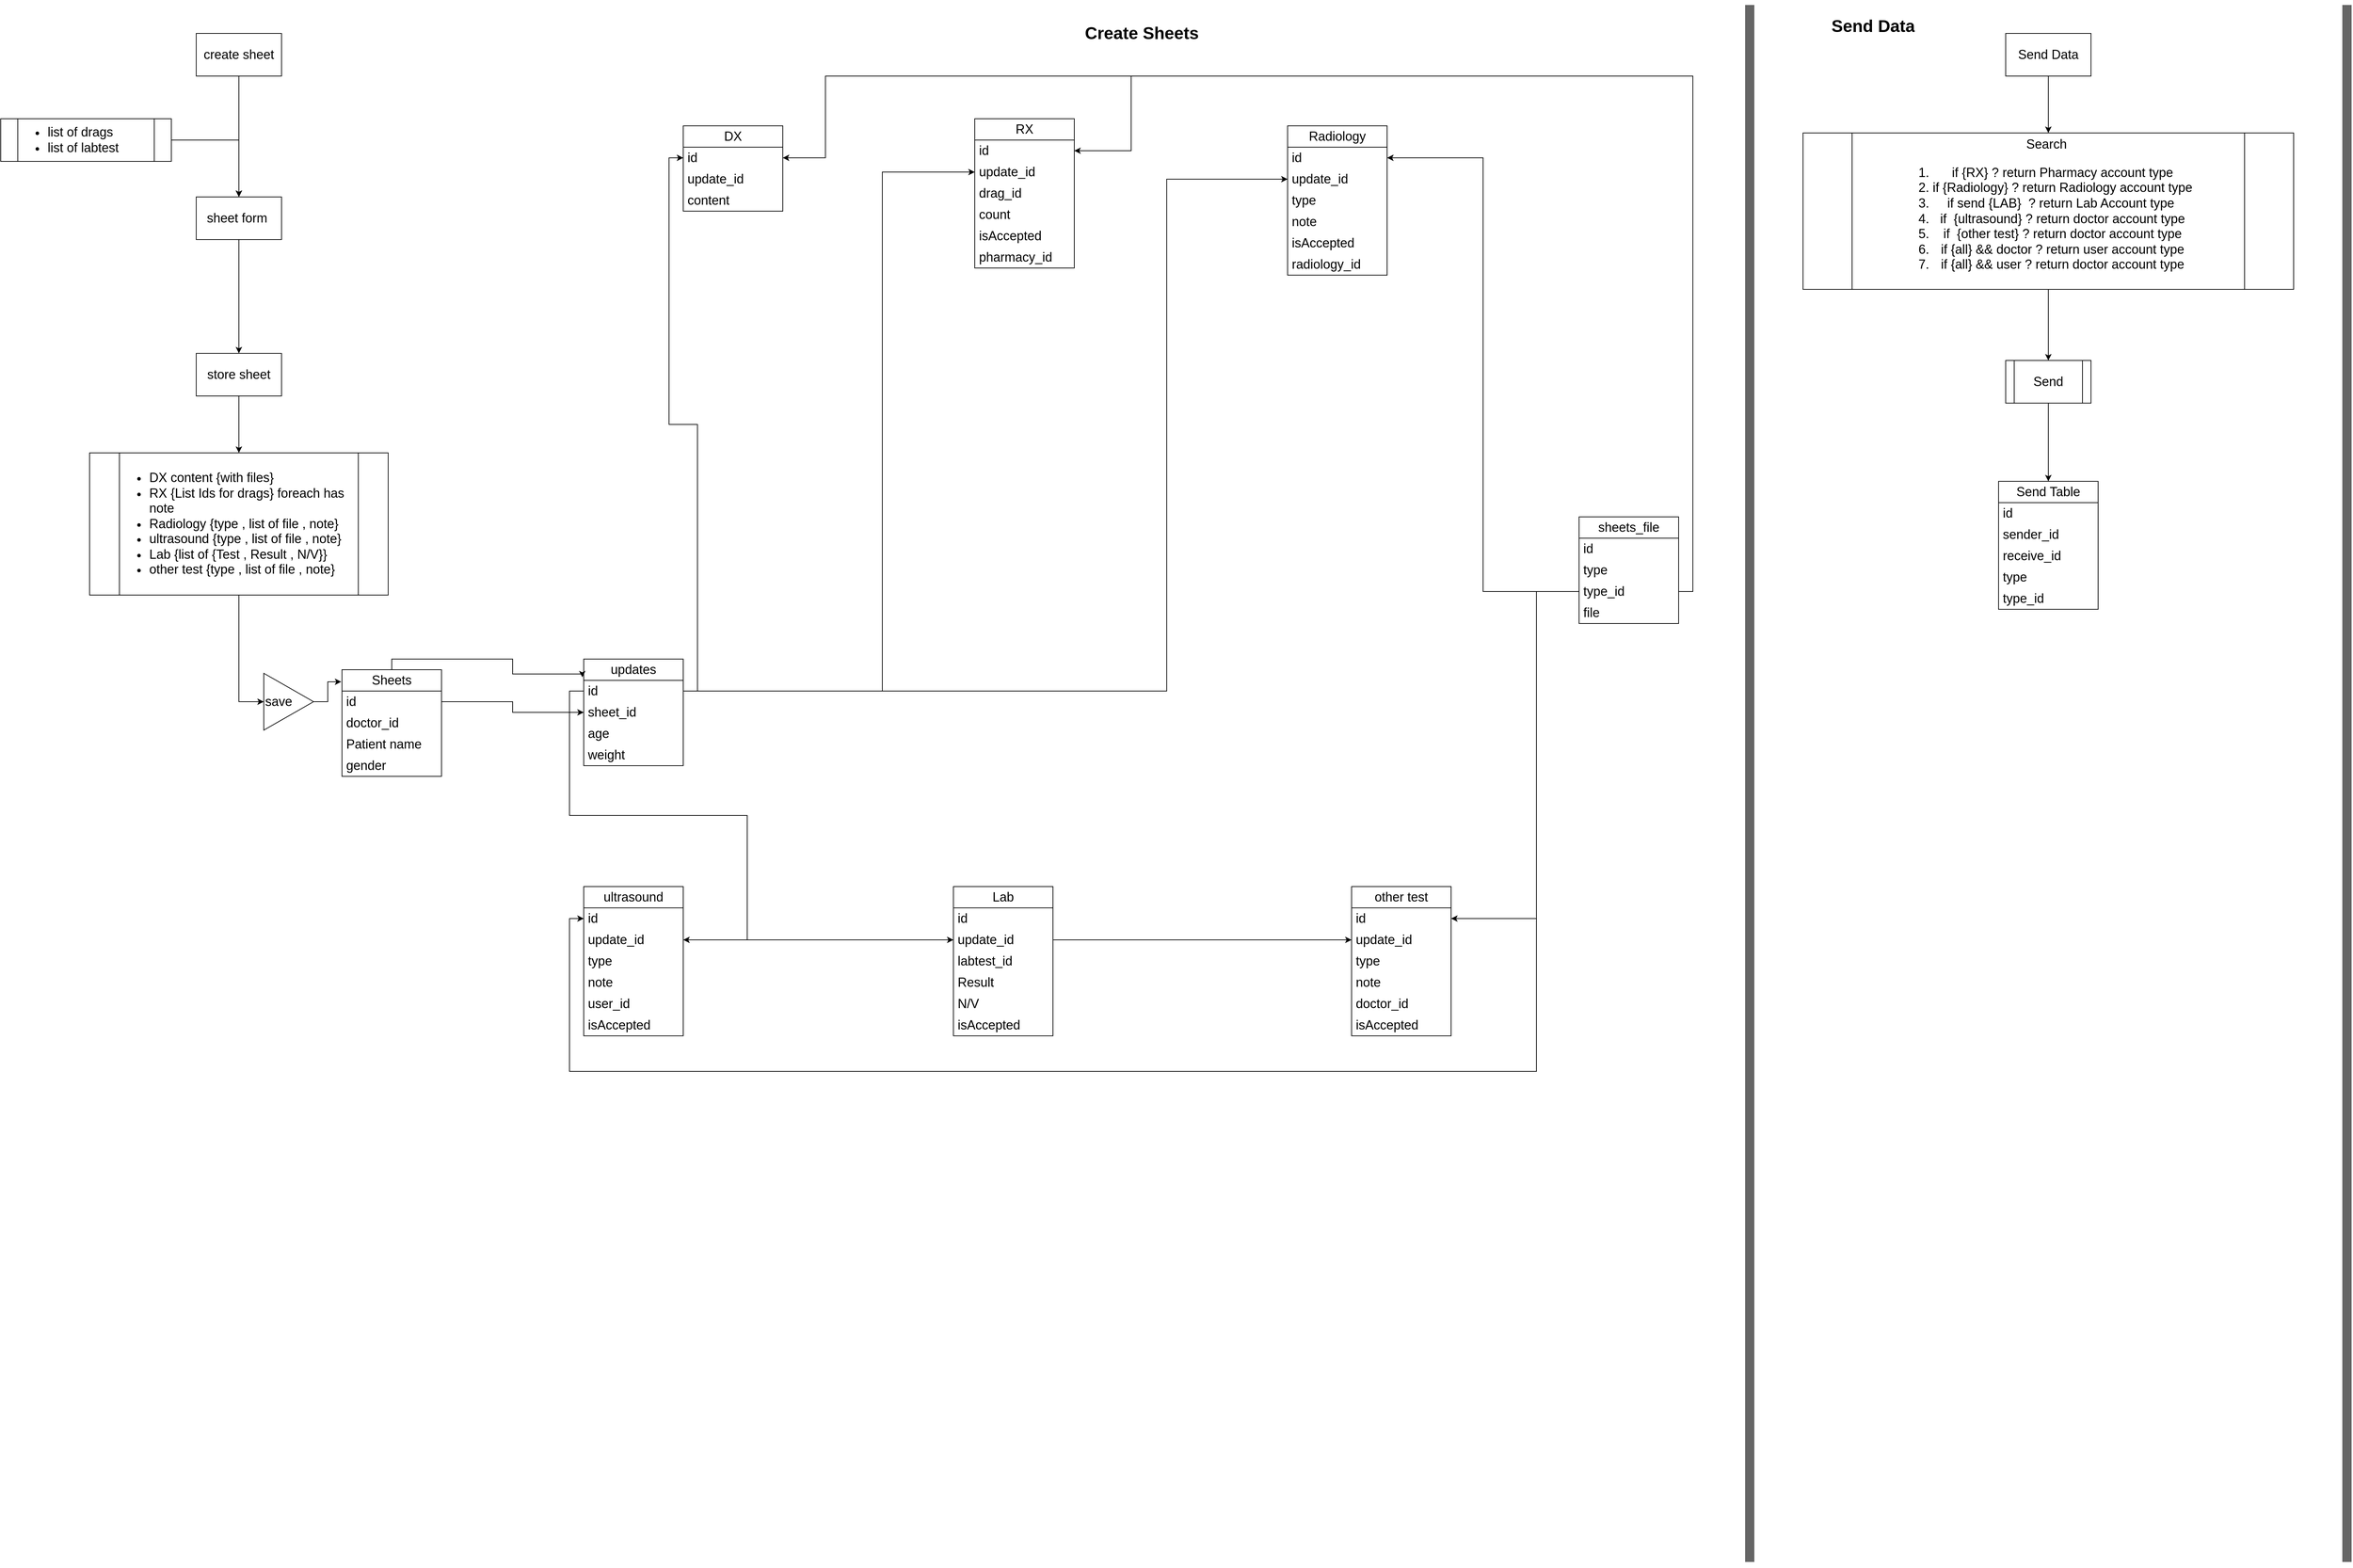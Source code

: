 <mxfile version="21.0.6" type="github">
  <diagram name="Page-1" id="vG4r1ZU1F1tFnuL-1ezL">
    <mxGraphModel dx="1754" dy="1991" grid="1" gridSize="10" guides="1" tooltips="1" connect="1" arrows="1" fold="1" page="1" pageScale="1" pageWidth="850" pageHeight="1100" math="0" shadow="0">
      <root>
        <mxCell id="0" />
        <mxCell id="1" parent="0" />
        <mxCell id="JHE3BNfb4ep6dm02MJn9-4" value="" style="edgeStyle=orthogonalEdgeStyle;rounded=0;orthogonalLoop=1;jettySize=auto;html=1;strokeWidth=1;fontSize=18;" edge="1" parent="1" source="JHE3BNfb4ep6dm02MJn9-1" target="JHE3BNfb4ep6dm02MJn9-3">
          <mxGeometry relative="1" as="geometry" />
        </mxCell>
        <mxCell id="JHE3BNfb4ep6dm02MJn9-1" value="create sheet" style="rounded=0;whiteSpace=wrap;html=1;strokeWidth=1;fontSize=18;" vertex="1" parent="1">
          <mxGeometry x="365" y="40" width="120" height="60" as="geometry" />
        </mxCell>
        <mxCell id="JHE3BNfb4ep6dm02MJn9-13" value="" style="edgeStyle=orthogonalEdgeStyle;rounded=0;orthogonalLoop=1;jettySize=auto;html=1;strokeWidth=1;fontSize=18;" edge="1" parent="1" source="JHE3BNfb4ep6dm02MJn9-3" target="JHE3BNfb4ep6dm02MJn9-12">
          <mxGeometry relative="1" as="geometry" />
        </mxCell>
        <mxCell id="JHE3BNfb4ep6dm02MJn9-3" value="sheet form&amp;nbsp;" style="whiteSpace=wrap;html=1;rounded=0;strokeWidth=1;fontSize=18;" vertex="1" parent="1">
          <mxGeometry x="365" y="270" width="120" height="60" as="geometry" />
        </mxCell>
        <mxCell id="JHE3BNfb4ep6dm02MJn9-18" value="" style="edgeStyle=orthogonalEdgeStyle;rounded=0;orthogonalLoop=1;jettySize=auto;html=1;fontSize=18;" edge="1" parent="1" source="JHE3BNfb4ep6dm02MJn9-12" target="JHE3BNfb4ep6dm02MJn9-17">
          <mxGeometry relative="1" as="geometry" />
        </mxCell>
        <mxCell id="JHE3BNfb4ep6dm02MJn9-12" value="store sheet" style="whiteSpace=wrap;html=1;rounded=0;strokeWidth=1;fontSize=18;" vertex="1" parent="1">
          <mxGeometry x="365" y="490" width="120" height="60" as="geometry" />
        </mxCell>
        <mxCell id="JHE3BNfb4ep6dm02MJn9-26" style="edgeStyle=orthogonalEdgeStyle;rounded=0;orthogonalLoop=1;jettySize=auto;html=1;entryX=0;entryY=0.5;entryDx=0;entryDy=0;fontSize=18;" edge="1" parent="1" source="JHE3BNfb4ep6dm02MJn9-17" target="JHE3BNfb4ep6dm02MJn9-24">
          <mxGeometry relative="1" as="geometry" />
        </mxCell>
        <mxCell id="JHE3BNfb4ep6dm02MJn9-17" value="&lt;ul style=&quot;font-size: 18px;&quot;&gt;&lt;li style=&quot;font-size: 18px;&quot;&gt;DX content {with files}&lt;/li&gt;&lt;li style=&quot;font-size: 18px;&quot;&gt;RX {List Ids for drags} foreach has note&lt;/li&gt;&lt;li style=&quot;font-size: 18px;&quot;&gt;Radiology {type , list of file , note}&lt;/li&gt;&lt;li style=&quot;font-size: 18px;&quot;&gt;ultrasound {type , list of file , note}&lt;/li&gt;&lt;li style=&quot;font-size: 18px;&quot;&gt;Lab {list of {Test , Result , N/V}}&lt;/li&gt;&lt;li style=&quot;border-color: var(--border-color); font-size: 18px;&quot;&gt;other test {type , list of file , note}&lt;/li&gt;&lt;/ul&gt;" style="shape=process;whiteSpace=wrap;html=1;backgroundOutline=1;rounded=0;align=left;fontSize=18;" vertex="1" parent="1">
          <mxGeometry x="215" y="630" width="420" height="200" as="geometry" />
        </mxCell>
        <mxCell id="JHE3BNfb4ep6dm02MJn9-92" style="edgeStyle=orthogonalEdgeStyle;rounded=0;orthogonalLoop=1;jettySize=auto;html=1;entryX=-0.007;entryY=0.113;entryDx=0;entryDy=0;entryPerimeter=0;fontSize=18;" edge="1" parent="1" source="JHE3BNfb4ep6dm02MJn9-24" target="JHE3BNfb4ep6dm02MJn9-88">
          <mxGeometry relative="1" as="geometry" />
        </mxCell>
        <mxCell id="JHE3BNfb4ep6dm02MJn9-24" value="&lt;font style=&quot;font-size: 18px;&quot;&gt;save&lt;/font&gt;" style="triangle;whiteSpace=wrap;html=1;align=left;rounded=0;fontSize=18;" vertex="1" parent="1">
          <mxGeometry x="460" y="940" width="70" height="80" as="geometry" />
        </mxCell>
        <mxCell id="JHE3BNfb4ep6dm02MJn9-37" value="DX" style="swimlane;fontStyle=0;childLayout=stackLayout;horizontal=1;startSize=30;horizontalStack=0;resizeParent=1;resizeParentMax=0;resizeLast=0;collapsible=1;marginBottom=0;whiteSpace=wrap;html=1;fontSize=18;" vertex="1" parent="1">
          <mxGeometry x="1050" y="170" width="140" height="120" as="geometry" />
        </mxCell>
        <mxCell id="JHE3BNfb4ep6dm02MJn9-109" value="id" style="text;strokeColor=none;fillColor=none;align=left;verticalAlign=middle;spacingLeft=4;spacingRight=4;overflow=hidden;points=[[0,0.5],[1,0.5]];portConstraint=eastwest;rotatable=0;whiteSpace=wrap;html=1;fontSize=18;" vertex="1" parent="JHE3BNfb4ep6dm02MJn9-37">
          <mxGeometry y="30" width="140" height="30" as="geometry" />
        </mxCell>
        <mxCell id="JHE3BNfb4ep6dm02MJn9-110" value="update_id" style="text;strokeColor=none;fillColor=none;align=left;verticalAlign=middle;spacingLeft=4;spacingRight=4;overflow=hidden;points=[[0,0.5],[1,0.5]];portConstraint=eastwest;rotatable=0;whiteSpace=wrap;html=1;fontSize=18;" vertex="1" parent="JHE3BNfb4ep6dm02MJn9-37">
          <mxGeometry y="60" width="140" height="30" as="geometry" />
        </mxCell>
        <mxCell id="JHE3BNfb4ep6dm02MJn9-38" value="content" style="text;strokeColor=none;fillColor=none;align=left;verticalAlign=middle;spacingLeft=4;spacingRight=4;overflow=hidden;points=[[0,0.5],[1,0.5]];portConstraint=eastwest;rotatable=0;whiteSpace=wrap;html=1;fontSize=18;" vertex="1" parent="JHE3BNfb4ep6dm02MJn9-37">
          <mxGeometry y="90" width="140" height="30" as="geometry" />
        </mxCell>
        <mxCell id="JHE3BNfb4ep6dm02MJn9-42" value="RX" style="swimlane;fontStyle=0;childLayout=stackLayout;horizontal=1;startSize=30;horizontalStack=0;resizeParent=1;resizeParentMax=0;resizeLast=0;collapsible=1;marginBottom=0;whiteSpace=wrap;html=1;fontSize=18;" vertex="1" parent="1">
          <mxGeometry x="1460" y="160" width="140" height="210" as="geometry" />
        </mxCell>
        <mxCell id="JHE3BNfb4ep6dm02MJn9-113" value="id" style="text;strokeColor=none;fillColor=none;align=left;verticalAlign=middle;spacingLeft=4;spacingRight=4;overflow=hidden;points=[[0,0.5],[1,0.5]];portConstraint=eastwest;rotatable=0;whiteSpace=wrap;html=1;fontSize=18;" vertex="1" parent="JHE3BNfb4ep6dm02MJn9-42">
          <mxGeometry y="30" width="140" height="30" as="geometry" />
        </mxCell>
        <mxCell id="JHE3BNfb4ep6dm02MJn9-112" value="update_id" style="text;strokeColor=none;fillColor=none;align=left;verticalAlign=middle;spacingLeft=4;spacingRight=4;overflow=hidden;points=[[0,0.5],[1,0.5]];portConstraint=eastwest;rotatable=0;whiteSpace=wrap;html=1;fontSize=18;" vertex="1" parent="JHE3BNfb4ep6dm02MJn9-42">
          <mxGeometry y="60" width="140" height="30" as="geometry" />
        </mxCell>
        <mxCell id="JHE3BNfb4ep6dm02MJn9-149" value="drag_id" style="text;strokeColor=none;fillColor=none;align=left;verticalAlign=middle;spacingLeft=4;spacingRight=4;overflow=hidden;points=[[0,0.5],[1,0.5]];portConstraint=eastwest;rotatable=0;whiteSpace=wrap;html=1;fontSize=18;" vertex="1" parent="JHE3BNfb4ep6dm02MJn9-42">
          <mxGeometry y="90" width="140" height="30" as="geometry" />
        </mxCell>
        <mxCell id="JHE3BNfb4ep6dm02MJn9-157" value="count" style="text;strokeColor=none;fillColor=none;align=left;verticalAlign=middle;spacingLeft=4;spacingRight=4;overflow=hidden;points=[[0,0.5],[1,0.5]];portConstraint=eastwest;rotatable=0;whiteSpace=wrap;html=1;fontSize=18;" vertex="1" parent="JHE3BNfb4ep6dm02MJn9-42">
          <mxGeometry y="120" width="140" height="30" as="geometry" />
        </mxCell>
        <mxCell id="JHE3BNfb4ep6dm02MJn9-213" value="isAccepted" style="text;strokeColor=none;fillColor=none;align=left;verticalAlign=middle;spacingLeft=4;spacingRight=4;overflow=hidden;points=[[0,0.5],[1,0.5]];portConstraint=eastwest;rotatable=0;whiteSpace=wrap;html=1;fontSize=18;" vertex="1" parent="JHE3BNfb4ep6dm02MJn9-42">
          <mxGeometry y="150" width="140" height="30" as="geometry" />
        </mxCell>
        <mxCell id="JHE3BNfb4ep6dm02MJn9-43" value="pharmacy_id" style="text;strokeColor=none;fillColor=none;align=left;verticalAlign=middle;spacingLeft=4;spacingRight=4;overflow=hidden;points=[[0,0.5],[1,0.5]];portConstraint=eastwest;rotatable=0;whiteSpace=wrap;html=1;fontSize=18;" vertex="1" parent="JHE3BNfb4ep6dm02MJn9-42">
          <mxGeometry y="180" width="140" height="30" as="geometry" />
        </mxCell>
        <mxCell id="JHE3BNfb4ep6dm02MJn9-48" value="Radiology" style="swimlane;fontStyle=0;childLayout=stackLayout;horizontal=1;startSize=30;horizontalStack=0;resizeParent=1;resizeParentMax=0;resizeLast=0;collapsible=1;marginBottom=0;whiteSpace=wrap;html=1;fontSize=18;" vertex="1" parent="1">
          <mxGeometry x="1900" y="170" width="140" height="210" as="geometry" />
        </mxCell>
        <mxCell id="JHE3BNfb4ep6dm02MJn9-117" value="id" style="text;strokeColor=none;fillColor=none;align=left;verticalAlign=middle;spacingLeft=4;spacingRight=4;overflow=hidden;points=[[0,0.5],[1,0.5]];portConstraint=eastwest;rotatable=0;whiteSpace=wrap;html=1;fontSize=18;" vertex="1" parent="JHE3BNfb4ep6dm02MJn9-48">
          <mxGeometry y="30" width="140" height="30" as="geometry" />
        </mxCell>
        <mxCell id="JHE3BNfb4ep6dm02MJn9-118" value="update_id" style="text;strokeColor=none;fillColor=none;align=left;verticalAlign=middle;spacingLeft=4;spacingRight=4;overflow=hidden;points=[[0,0.5],[1,0.5]];portConstraint=eastwest;rotatable=0;whiteSpace=wrap;html=1;fontSize=18;" vertex="1" parent="JHE3BNfb4ep6dm02MJn9-48">
          <mxGeometry y="60" width="140" height="30" as="geometry" />
        </mxCell>
        <mxCell id="JHE3BNfb4ep6dm02MJn9-49" value="type" style="text;strokeColor=none;fillColor=none;align=left;verticalAlign=middle;spacingLeft=4;spacingRight=4;overflow=hidden;points=[[0,0.5],[1,0.5]];portConstraint=eastwest;rotatable=0;whiteSpace=wrap;html=1;fontSize=18;" vertex="1" parent="JHE3BNfb4ep6dm02MJn9-48">
          <mxGeometry y="90" width="140" height="30" as="geometry" />
        </mxCell>
        <mxCell id="JHE3BNfb4ep6dm02MJn9-51" value="note" style="text;strokeColor=none;fillColor=none;align=left;verticalAlign=middle;spacingLeft=4;spacingRight=4;overflow=hidden;points=[[0,0.5],[1,0.5]];portConstraint=eastwest;rotatable=0;whiteSpace=wrap;html=1;fontSize=18;" vertex="1" parent="JHE3BNfb4ep6dm02MJn9-48">
          <mxGeometry y="120" width="140" height="30" as="geometry" />
        </mxCell>
        <mxCell id="JHE3BNfb4ep6dm02MJn9-214" value="isAccepted" style="text;strokeColor=none;fillColor=none;align=left;verticalAlign=middle;spacingLeft=4;spacingRight=4;overflow=hidden;points=[[0,0.5],[1,0.5]];portConstraint=eastwest;rotatable=0;whiteSpace=wrap;html=1;fontSize=18;" vertex="1" parent="JHE3BNfb4ep6dm02MJn9-48">
          <mxGeometry y="150" width="140" height="30" as="geometry" />
        </mxCell>
        <mxCell id="JHE3BNfb4ep6dm02MJn9-150" value="radiology_id" style="text;strokeColor=none;fillColor=none;align=left;verticalAlign=middle;spacingLeft=4;spacingRight=4;overflow=hidden;points=[[0,0.5],[1,0.5]];portConstraint=eastwest;rotatable=0;whiteSpace=wrap;html=1;fontSize=18;" vertex="1" parent="JHE3BNfb4ep6dm02MJn9-48">
          <mxGeometry y="180" width="140" height="30" as="geometry" />
        </mxCell>
        <mxCell id="JHE3BNfb4ep6dm02MJn9-52" value="ultrasound" style="swimlane;fontStyle=0;childLayout=stackLayout;horizontal=1;startSize=30;horizontalStack=0;resizeParent=1;resizeParentMax=0;resizeLast=0;collapsible=1;marginBottom=0;whiteSpace=wrap;html=1;fontSize=18;" vertex="1" parent="1">
          <mxGeometry x="910" y="1240" width="140" height="210" as="geometry" />
        </mxCell>
        <mxCell id="JHE3BNfb4ep6dm02MJn9-121" value="id" style="text;strokeColor=none;fillColor=none;align=left;verticalAlign=middle;spacingLeft=4;spacingRight=4;overflow=hidden;points=[[0,0.5],[1,0.5]];portConstraint=eastwest;rotatable=0;whiteSpace=wrap;html=1;fontSize=18;" vertex="1" parent="JHE3BNfb4ep6dm02MJn9-52">
          <mxGeometry y="30" width="140" height="30" as="geometry" />
        </mxCell>
        <mxCell id="JHE3BNfb4ep6dm02MJn9-122" value="update_id" style="text;strokeColor=none;fillColor=none;align=left;verticalAlign=middle;spacingLeft=4;spacingRight=4;overflow=hidden;points=[[0,0.5],[1,0.5]];portConstraint=eastwest;rotatable=0;whiteSpace=wrap;html=1;fontSize=18;" vertex="1" parent="JHE3BNfb4ep6dm02MJn9-52">
          <mxGeometry y="60" width="140" height="30" as="geometry" />
        </mxCell>
        <mxCell id="JHE3BNfb4ep6dm02MJn9-53" value="type" style="text;strokeColor=none;fillColor=none;align=left;verticalAlign=middle;spacingLeft=4;spacingRight=4;overflow=hidden;points=[[0,0.5],[1,0.5]];portConstraint=eastwest;rotatable=0;whiteSpace=wrap;html=1;fontSize=18;" vertex="1" parent="JHE3BNfb4ep6dm02MJn9-52">
          <mxGeometry y="90" width="140" height="30" as="geometry" />
        </mxCell>
        <mxCell id="JHE3BNfb4ep6dm02MJn9-54" value="note" style="text;strokeColor=none;fillColor=none;align=left;verticalAlign=middle;spacingLeft=4;spacingRight=4;overflow=hidden;points=[[0,0.5],[1,0.5]];portConstraint=eastwest;rotatable=0;whiteSpace=wrap;html=1;fontSize=18;" vertex="1" parent="JHE3BNfb4ep6dm02MJn9-52">
          <mxGeometry y="120" width="140" height="30" as="geometry" />
        </mxCell>
        <mxCell id="JHE3BNfb4ep6dm02MJn9-152" value="user_id" style="text;strokeColor=none;fillColor=none;align=left;verticalAlign=middle;spacingLeft=4;spacingRight=4;overflow=hidden;points=[[0,0.5],[1,0.5]];portConstraint=eastwest;rotatable=0;whiteSpace=wrap;html=1;fontSize=18;" vertex="1" parent="JHE3BNfb4ep6dm02MJn9-52">
          <mxGeometry y="150" width="140" height="30" as="geometry" />
        </mxCell>
        <mxCell id="JHE3BNfb4ep6dm02MJn9-215" value="isAccepted" style="text;strokeColor=none;fillColor=none;align=left;verticalAlign=middle;spacingLeft=4;spacingRight=4;overflow=hidden;points=[[0,0.5],[1,0.5]];portConstraint=eastwest;rotatable=0;whiteSpace=wrap;html=1;fontSize=18;" vertex="1" parent="JHE3BNfb4ep6dm02MJn9-52">
          <mxGeometry y="180" width="140" height="30" as="geometry" />
        </mxCell>
        <mxCell id="JHE3BNfb4ep6dm02MJn9-56" value="Lab" style="swimlane;fontStyle=0;childLayout=stackLayout;horizontal=1;startSize=30;horizontalStack=0;resizeParent=1;resizeParentMax=0;resizeLast=0;collapsible=1;marginBottom=0;whiteSpace=wrap;html=1;fontSize=18;" vertex="1" parent="1">
          <mxGeometry x="1430" y="1240" width="140" height="210" as="geometry" />
        </mxCell>
        <mxCell id="JHE3BNfb4ep6dm02MJn9-123" value="id" style="text;strokeColor=none;fillColor=none;align=left;verticalAlign=middle;spacingLeft=4;spacingRight=4;overflow=hidden;points=[[0,0.5],[1,0.5]];portConstraint=eastwest;rotatable=0;whiteSpace=wrap;html=1;fontSize=18;" vertex="1" parent="JHE3BNfb4ep6dm02MJn9-56">
          <mxGeometry y="30" width="140" height="30" as="geometry" />
        </mxCell>
        <mxCell id="JHE3BNfb4ep6dm02MJn9-124" value="update_id" style="text;strokeColor=none;fillColor=none;align=left;verticalAlign=middle;spacingLeft=4;spacingRight=4;overflow=hidden;points=[[0,0.5],[1,0.5]];portConstraint=eastwest;rotatable=0;whiteSpace=wrap;html=1;fontSize=18;" vertex="1" parent="JHE3BNfb4ep6dm02MJn9-56">
          <mxGeometry y="60" width="140" height="30" as="geometry" />
        </mxCell>
        <mxCell id="JHE3BNfb4ep6dm02MJn9-57" value="labtest_id" style="text;strokeColor=none;fillColor=none;align=left;verticalAlign=middle;spacingLeft=4;spacingRight=4;overflow=hidden;points=[[0,0.5],[1,0.5]];portConstraint=eastwest;rotatable=0;whiteSpace=wrap;html=1;fontSize=18;" vertex="1" parent="JHE3BNfb4ep6dm02MJn9-56">
          <mxGeometry y="90" width="140" height="30" as="geometry" />
        </mxCell>
        <mxCell id="JHE3BNfb4ep6dm02MJn9-58" value="Result" style="text;strokeColor=none;fillColor=none;align=left;verticalAlign=middle;spacingLeft=4;spacingRight=4;overflow=hidden;points=[[0,0.5],[1,0.5]];portConstraint=eastwest;rotatable=0;whiteSpace=wrap;html=1;fontSize=18;" vertex="1" parent="JHE3BNfb4ep6dm02MJn9-56">
          <mxGeometry y="120" width="140" height="30" as="geometry" />
        </mxCell>
        <mxCell id="JHE3BNfb4ep6dm02MJn9-59" value="N/V" style="text;strokeColor=none;fillColor=none;align=left;verticalAlign=middle;spacingLeft=4;spacingRight=4;overflow=hidden;points=[[0,0.5],[1,0.5]];portConstraint=eastwest;rotatable=0;whiteSpace=wrap;html=1;fontSize=18;" vertex="1" parent="JHE3BNfb4ep6dm02MJn9-56">
          <mxGeometry y="150" width="140" height="30" as="geometry" />
        </mxCell>
        <mxCell id="JHE3BNfb4ep6dm02MJn9-217" value="isAccepted" style="text;strokeColor=none;fillColor=none;align=left;verticalAlign=middle;spacingLeft=4;spacingRight=4;overflow=hidden;points=[[0,0.5],[1,0.5]];portConstraint=eastwest;rotatable=0;whiteSpace=wrap;html=1;fontSize=18;" vertex="1" parent="JHE3BNfb4ep6dm02MJn9-56">
          <mxGeometry y="180" width="140" height="30" as="geometry" />
        </mxCell>
        <mxCell id="JHE3BNfb4ep6dm02MJn9-60" value="other test" style="swimlane;fontStyle=0;childLayout=stackLayout;horizontal=1;startSize=30;horizontalStack=0;resizeParent=1;resizeParentMax=0;resizeLast=0;collapsible=1;marginBottom=0;whiteSpace=wrap;html=1;fontSize=18;" vertex="1" parent="1">
          <mxGeometry x="1990" y="1240" width="140" height="210" as="geometry" />
        </mxCell>
        <mxCell id="JHE3BNfb4ep6dm02MJn9-126" value="id" style="text;strokeColor=none;fillColor=none;align=left;verticalAlign=middle;spacingLeft=4;spacingRight=4;overflow=hidden;points=[[0,0.5],[1,0.5]];portConstraint=eastwest;rotatable=0;whiteSpace=wrap;html=1;fontSize=18;" vertex="1" parent="JHE3BNfb4ep6dm02MJn9-60">
          <mxGeometry y="30" width="140" height="30" as="geometry" />
        </mxCell>
        <mxCell id="JHE3BNfb4ep6dm02MJn9-125" value="update_id" style="text;strokeColor=none;fillColor=none;align=left;verticalAlign=middle;spacingLeft=4;spacingRight=4;overflow=hidden;points=[[0,0.5],[1,0.5]];portConstraint=eastwest;rotatable=0;whiteSpace=wrap;html=1;fontSize=18;" vertex="1" parent="JHE3BNfb4ep6dm02MJn9-60">
          <mxGeometry y="60" width="140" height="30" as="geometry" />
        </mxCell>
        <mxCell id="JHE3BNfb4ep6dm02MJn9-61" value="type" style="text;strokeColor=none;fillColor=none;align=left;verticalAlign=middle;spacingLeft=4;spacingRight=4;overflow=hidden;points=[[0,0.5],[1,0.5]];portConstraint=eastwest;rotatable=0;whiteSpace=wrap;html=1;fontSize=18;" vertex="1" parent="JHE3BNfb4ep6dm02MJn9-60">
          <mxGeometry y="90" width="140" height="30" as="geometry" />
        </mxCell>
        <mxCell id="JHE3BNfb4ep6dm02MJn9-63" value="note" style="text;strokeColor=none;fillColor=none;align=left;verticalAlign=middle;spacingLeft=4;spacingRight=4;overflow=hidden;points=[[0,0.5],[1,0.5]];portConstraint=eastwest;rotatable=0;whiteSpace=wrap;html=1;fontSize=18;" vertex="1" parent="JHE3BNfb4ep6dm02MJn9-60">
          <mxGeometry y="120" width="140" height="30" as="geometry" />
        </mxCell>
        <mxCell id="JHE3BNfb4ep6dm02MJn9-151" value="doctor_id" style="text;strokeColor=none;fillColor=none;align=left;verticalAlign=middle;spacingLeft=4;spacingRight=4;overflow=hidden;points=[[0,0.5],[1,0.5]];portConstraint=eastwest;rotatable=0;whiteSpace=wrap;html=1;fontSize=18;" vertex="1" parent="JHE3BNfb4ep6dm02MJn9-60">
          <mxGeometry y="150" width="140" height="30" as="geometry" />
        </mxCell>
        <mxCell id="JHE3BNfb4ep6dm02MJn9-216" value="isAccepted" style="text;strokeColor=none;fillColor=none;align=left;verticalAlign=middle;spacingLeft=4;spacingRight=4;overflow=hidden;points=[[0,0.5],[1,0.5]];portConstraint=eastwest;rotatable=0;whiteSpace=wrap;html=1;fontSize=18;" vertex="1" parent="JHE3BNfb4ep6dm02MJn9-60">
          <mxGeometry y="180" width="140" height="30" as="geometry" />
        </mxCell>
        <mxCell id="JHE3BNfb4ep6dm02MJn9-69" value="updates" style="swimlane;fontStyle=0;childLayout=stackLayout;horizontal=1;startSize=30;horizontalStack=0;resizeParent=1;resizeParentMax=0;resizeLast=0;collapsible=1;marginBottom=0;whiteSpace=wrap;html=1;fontSize=18;" vertex="1" parent="1">
          <mxGeometry x="910" y="920" width="140" height="150" as="geometry" />
        </mxCell>
        <mxCell id="JHE3BNfb4ep6dm02MJn9-108" value="id" style="text;strokeColor=none;fillColor=none;align=left;verticalAlign=middle;spacingLeft=4;spacingRight=4;overflow=hidden;points=[[0,0.5],[1,0.5]];portConstraint=eastwest;rotatable=0;whiteSpace=wrap;html=1;fontSize=18;" vertex="1" parent="JHE3BNfb4ep6dm02MJn9-69">
          <mxGeometry y="30" width="140" height="30" as="geometry" />
        </mxCell>
        <mxCell id="JHE3BNfb4ep6dm02MJn9-70" value="sheet_id" style="text;strokeColor=none;fillColor=none;align=left;verticalAlign=middle;spacingLeft=4;spacingRight=4;overflow=hidden;points=[[0,0.5],[1,0.5]];portConstraint=eastwest;rotatable=0;whiteSpace=wrap;html=1;fontSize=18;" vertex="1" parent="JHE3BNfb4ep6dm02MJn9-69">
          <mxGeometry y="60" width="140" height="30" as="geometry" />
        </mxCell>
        <mxCell id="JHE3BNfb4ep6dm02MJn9-71" value="age" style="text;strokeColor=none;fillColor=none;align=left;verticalAlign=middle;spacingLeft=4;spacingRight=4;overflow=hidden;points=[[0,0.5],[1,0.5]];portConstraint=eastwest;rotatable=0;whiteSpace=wrap;html=1;fontSize=18;" vertex="1" parent="JHE3BNfb4ep6dm02MJn9-69">
          <mxGeometry y="90" width="140" height="30" as="geometry" />
        </mxCell>
        <mxCell id="JHE3BNfb4ep6dm02MJn9-72" value="weight" style="text;strokeColor=none;fillColor=none;align=left;verticalAlign=middle;spacingLeft=4;spacingRight=4;overflow=hidden;points=[[0,0.5],[1,0.5]];portConstraint=eastwest;rotatable=0;whiteSpace=wrap;html=1;fontSize=18;" vertex="1" parent="JHE3BNfb4ep6dm02MJn9-69">
          <mxGeometry y="120" width="140" height="30" as="geometry" />
        </mxCell>
        <mxCell id="JHE3BNfb4ep6dm02MJn9-93" style="edgeStyle=orthogonalEdgeStyle;rounded=0;orthogonalLoop=1;jettySize=auto;html=1;entryX=-0.014;entryY=0.171;entryDx=0;entryDy=0;entryPerimeter=0;fontSize=18;" edge="1" parent="1" source="JHE3BNfb4ep6dm02MJn9-88" target="JHE3BNfb4ep6dm02MJn9-69">
          <mxGeometry relative="1" as="geometry">
            <Array as="points">
              <mxPoint x="640" y="920" />
              <mxPoint x="810" y="920" />
              <mxPoint x="810" y="941" />
            </Array>
          </mxGeometry>
        </mxCell>
        <mxCell id="JHE3BNfb4ep6dm02MJn9-88" value="Sheets" style="swimlane;fontStyle=0;childLayout=stackLayout;horizontal=1;startSize=30;horizontalStack=0;resizeParent=1;resizeParentMax=0;resizeLast=0;collapsible=1;marginBottom=0;whiteSpace=wrap;html=1;fontSize=18;" vertex="1" parent="1">
          <mxGeometry x="570" y="935" width="140" height="150" as="geometry" />
        </mxCell>
        <mxCell id="JHE3BNfb4ep6dm02MJn9-106" value="id" style="text;strokeColor=none;fillColor=none;align=left;verticalAlign=middle;spacingLeft=4;spacingRight=4;overflow=hidden;points=[[0,0.5],[1,0.5]];portConstraint=eastwest;rotatable=0;whiteSpace=wrap;html=1;fontSize=18;" vertex="1" parent="JHE3BNfb4ep6dm02MJn9-88">
          <mxGeometry y="30" width="140" height="30" as="geometry" />
        </mxCell>
        <mxCell id="JHE3BNfb4ep6dm02MJn9-89" value="doctor_id" style="text;strokeColor=none;fillColor=none;align=left;verticalAlign=middle;spacingLeft=4;spacingRight=4;overflow=hidden;points=[[0,0.5],[1,0.5]];portConstraint=eastwest;rotatable=0;whiteSpace=wrap;html=1;fontSize=18;" vertex="1" parent="JHE3BNfb4ep6dm02MJn9-88">
          <mxGeometry y="60" width="140" height="30" as="geometry" />
        </mxCell>
        <mxCell id="JHE3BNfb4ep6dm02MJn9-90" value="Patient name" style="text;strokeColor=none;fillColor=none;align=left;verticalAlign=middle;spacingLeft=4;spacingRight=4;overflow=hidden;points=[[0,0.5],[1,0.5]];portConstraint=eastwest;rotatable=0;whiteSpace=wrap;html=1;fontSize=18;" vertex="1" parent="JHE3BNfb4ep6dm02MJn9-88">
          <mxGeometry y="90" width="140" height="30" as="geometry" />
        </mxCell>
        <mxCell id="JHE3BNfb4ep6dm02MJn9-91" value="gender" style="text;strokeColor=none;fillColor=none;align=left;verticalAlign=middle;spacingLeft=4;spacingRight=4;overflow=hidden;points=[[0,0.5],[1,0.5]];portConstraint=eastwest;rotatable=0;whiteSpace=wrap;html=1;fontSize=18;" vertex="1" parent="JHE3BNfb4ep6dm02MJn9-88">
          <mxGeometry y="120" width="140" height="30" as="geometry" />
        </mxCell>
        <mxCell id="JHE3BNfb4ep6dm02MJn9-107" style="edgeStyle=orthogonalEdgeStyle;rounded=0;orthogonalLoop=1;jettySize=auto;html=1;entryX=0;entryY=0.5;entryDx=0;entryDy=0;fontSize=18;" edge="1" parent="1" source="JHE3BNfb4ep6dm02MJn9-106" target="JHE3BNfb4ep6dm02MJn9-70">
          <mxGeometry relative="1" as="geometry" />
        </mxCell>
        <mxCell id="JHE3BNfb4ep6dm02MJn9-111" style="edgeStyle=orthogonalEdgeStyle;rounded=0;orthogonalLoop=1;jettySize=auto;html=1;entryX=0;entryY=0.5;entryDx=0;entryDy=0;fontSize=18;" edge="1" parent="1" source="JHE3BNfb4ep6dm02MJn9-108" target="JHE3BNfb4ep6dm02MJn9-109">
          <mxGeometry relative="1" as="geometry">
            <Array as="points">
              <mxPoint x="1070" y="965" />
              <mxPoint x="1070" y="590" />
              <mxPoint x="1030" y="590" />
              <mxPoint x="1030" y="215" />
            </Array>
          </mxGeometry>
        </mxCell>
        <mxCell id="JHE3BNfb4ep6dm02MJn9-116" style="edgeStyle=orthogonalEdgeStyle;rounded=0;orthogonalLoop=1;jettySize=auto;html=1;fontSize=18;" edge="1" parent="1" source="JHE3BNfb4ep6dm02MJn9-108" target="JHE3BNfb4ep6dm02MJn9-112">
          <mxGeometry relative="1" as="geometry">
            <Array as="points">
              <mxPoint x="1330" y="965" />
              <mxPoint x="1330" y="235" />
            </Array>
          </mxGeometry>
        </mxCell>
        <mxCell id="JHE3BNfb4ep6dm02MJn9-119" style="edgeStyle=orthogonalEdgeStyle;rounded=0;orthogonalLoop=1;jettySize=auto;html=1;entryX=0;entryY=0.5;entryDx=0;entryDy=0;fontSize=18;" edge="1" parent="1" source="JHE3BNfb4ep6dm02MJn9-108" target="JHE3BNfb4ep6dm02MJn9-118">
          <mxGeometry relative="1" as="geometry">
            <mxPoint x="1640" y="350" as="targetPoint" />
            <Array as="points">
              <mxPoint x="1730" y="965" />
              <mxPoint x="1730" y="245" />
            </Array>
          </mxGeometry>
        </mxCell>
        <mxCell id="JHE3BNfb4ep6dm02MJn9-128" style="edgeStyle=orthogonalEdgeStyle;rounded=0;orthogonalLoop=1;jettySize=auto;html=1;entryX=1;entryY=0.5;entryDx=0;entryDy=0;fontSize=18;" edge="1" parent="1" source="JHE3BNfb4ep6dm02MJn9-108" target="JHE3BNfb4ep6dm02MJn9-122">
          <mxGeometry relative="1" as="geometry">
            <Array as="points">
              <mxPoint x="890" y="965" />
              <mxPoint x="890" y="1140" />
              <mxPoint x="1140" y="1140" />
              <mxPoint x="1140" y="1315" />
            </Array>
          </mxGeometry>
        </mxCell>
        <mxCell id="JHE3BNfb4ep6dm02MJn9-130" style="edgeStyle=orthogonalEdgeStyle;rounded=0;orthogonalLoop=1;jettySize=auto;html=1;fontSize=18;" edge="1" parent="1" source="JHE3BNfb4ep6dm02MJn9-122" target="JHE3BNfb4ep6dm02MJn9-124">
          <mxGeometry relative="1" as="geometry" />
        </mxCell>
        <mxCell id="JHE3BNfb4ep6dm02MJn9-131" style="edgeStyle=orthogonalEdgeStyle;rounded=0;orthogonalLoop=1;jettySize=auto;html=1;fontSize=18;" edge="1" parent="1" source="JHE3BNfb4ep6dm02MJn9-124" target="JHE3BNfb4ep6dm02MJn9-125">
          <mxGeometry relative="1" as="geometry" />
        </mxCell>
        <mxCell id="JHE3BNfb4ep6dm02MJn9-132" value="sheets_file" style="swimlane;fontStyle=0;childLayout=stackLayout;horizontal=1;startSize=30;horizontalStack=0;resizeParent=1;resizeParentMax=0;resizeLast=0;collapsible=1;marginBottom=0;whiteSpace=wrap;html=1;fontSize=18;" vertex="1" parent="1">
          <mxGeometry x="2310" y="720" width="140" height="150" as="geometry" />
        </mxCell>
        <mxCell id="JHE3BNfb4ep6dm02MJn9-133" value="id" style="text;strokeColor=none;fillColor=none;align=left;verticalAlign=middle;spacingLeft=4;spacingRight=4;overflow=hidden;points=[[0,0.5],[1,0.5]];portConstraint=eastwest;rotatable=0;whiteSpace=wrap;html=1;fontSize=18;" vertex="1" parent="JHE3BNfb4ep6dm02MJn9-132">
          <mxGeometry y="30" width="140" height="30" as="geometry" />
        </mxCell>
        <mxCell id="JHE3BNfb4ep6dm02MJn9-134" value="type" style="text;strokeColor=none;fillColor=none;align=left;verticalAlign=middle;spacingLeft=4;spacingRight=4;overflow=hidden;points=[[0,0.5],[1,0.5]];portConstraint=eastwest;rotatable=0;whiteSpace=wrap;html=1;fontSize=18;" vertex="1" parent="JHE3BNfb4ep6dm02MJn9-132">
          <mxGeometry y="60" width="140" height="30" as="geometry" />
        </mxCell>
        <mxCell id="JHE3BNfb4ep6dm02MJn9-136" value="type_id" style="text;strokeColor=none;fillColor=none;align=left;verticalAlign=middle;spacingLeft=4;spacingRight=4;overflow=hidden;points=[[0,0.5],[1,0.5]];portConstraint=eastwest;rotatable=0;whiteSpace=wrap;html=1;fontSize=18;" vertex="1" parent="JHE3BNfb4ep6dm02MJn9-132">
          <mxGeometry y="90" width="140" height="30" as="geometry" />
        </mxCell>
        <mxCell id="JHE3BNfb4ep6dm02MJn9-135" value="file" style="text;strokeColor=none;fillColor=none;align=left;verticalAlign=middle;spacingLeft=4;spacingRight=4;overflow=hidden;points=[[0,0.5],[1,0.5]];portConstraint=eastwest;rotatable=0;whiteSpace=wrap;html=1;fontSize=18;" vertex="1" parent="JHE3BNfb4ep6dm02MJn9-132">
          <mxGeometry y="120" width="140" height="30" as="geometry" />
        </mxCell>
        <mxCell id="JHE3BNfb4ep6dm02MJn9-138" style="edgeStyle=orthogonalEdgeStyle;rounded=0;orthogonalLoop=1;jettySize=auto;html=1;fontSize=18;" edge="1" parent="1" source="JHE3BNfb4ep6dm02MJn9-136" target="JHE3BNfb4ep6dm02MJn9-117">
          <mxGeometry relative="1" as="geometry" />
        </mxCell>
        <mxCell id="JHE3BNfb4ep6dm02MJn9-139" style="edgeStyle=orthogonalEdgeStyle;rounded=0;orthogonalLoop=1;jettySize=auto;html=1;entryX=1;entryY=0.5;entryDx=0;entryDy=0;fontSize=18;" edge="1" parent="1" source="JHE3BNfb4ep6dm02MJn9-136" target="JHE3BNfb4ep6dm02MJn9-113">
          <mxGeometry relative="1" as="geometry">
            <Array as="points">
              <mxPoint x="2470" y="825" />
              <mxPoint x="2470" y="100" />
              <mxPoint x="1680" y="100" />
              <mxPoint x="1680" y="205" />
            </Array>
          </mxGeometry>
        </mxCell>
        <mxCell id="JHE3BNfb4ep6dm02MJn9-140" style="edgeStyle=orthogonalEdgeStyle;rounded=0;orthogonalLoop=1;jettySize=auto;html=1;entryX=1;entryY=0.5;entryDx=0;entryDy=0;fontSize=18;" edge="1" parent="1" source="JHE3BNfb4ep6dm02MJn9-136" target="JHE3BNfb4ep6dm02MJn9-109">
          <mxGeometry relative="1" as="geometry">
            <Array as="points">
              <mxPoint x="2470" y="825" />
              <mxPoint x="2470" y="100" />
              <mxPoint x="1250" y="100" />
              <mxPoint x="1250" y="215" />
            </Array>
          </mxGeometry>
        </mxCell>
        <mxCell id="JHE3BNfb4ep6dm02MJn9-141" style="edgeStyle=orthogonalEdgeStyle;rounded=0;orthogonalLoop=1;jettySize=auto;html=1;fontSize=18;" edge="1" parent="1" source="JHE3BNfb4ep6dm02MJn9-136" target="JHE3BNfb4ep6dm02MJn9-121">
          <mxGeometry relative="1" as="geometry">
            <Array as="points">
              <mxPoint x="2250" y="825" />
              <mxPoint x="2250" y="1500" />
              <mxPoint x="890" y="1500" />
              <mxPoint x="890" y="1285" />
            </Array>
          </mxGeometry>
        </mxCell>
        <mxCell id="JHE3BNfb4ep6dm02MJn9-142" style="edgeStyle=orthogonalEdgeStyle;rounded=0;orthogonalLoop=1;jettySize=auto;html=1;entryX=1;entryY=0.5;entryDx=0;entryDy=0;fontSize=18;" edge="1" parent="1" source="JHE3BNfb4ep6dm02MJn9-136" target="JHE3BNfb4ep6dm02MJn9-126">
          <mxGeometry relative="1" as="geometry">
            <Array as="points">
              <mxPoint x="2250" y="825" />
              <mxPoint x="2250" y="1285" />
            </Array>
          </mxGeometry>
        </mxCell>
        <mxCell id="JHE3BNfb4ep6dm02MJn9-147" style="edgeStyle=orthogonalEdgeStyle;rounded=0;orthogonalLoop=1;jettySize=auto;html=1;entryX=0.5;entryY=0;entryDx=0;entryDy=0;fontSize=18;" edge="1" parent="1" source="JHE3BNfb4ep6dm02MJn9-146" target="JHE3BNfb4ep6dm02MJn9-3">
          <mxGeometry relative="1" as="geometry" />
        </mxCell>
        <mxCell id="JHE3BNfb4ep6dm02MJn9-146" value="&lt;ul style=&quot;font-size: 18px;&quot;&gt;&lt;li style=&quot;font-size: 18px;&quot;&gt;list of drags&lt;/li&gt;&lt;li style=&quot;font-size: 18px;&quot;&gt;list of labtest&lt;/li&gt;&lt;/ul&gt;" style="shape=process;whiteSpace=wrap;html=1;backgroundOutline=1;align=left;fontSize=18;" vertex="1" parent="1">
          <mxGeometry x="90" y="160" width="240" height="60" as="geometry" />
        </mxCell>
        <mxCell id="JHE3BNfb4ep6dm02MJn9-153" value="&lt;h1&gt;Create Sheets&lt;/h1&gt;" style="text;html=1;strokeColor=none;fillColor=none;spacing=5;spacingTop=-20;whiteSpace=wrap;overflow=hidden;rounded=0;" vertex="1" parent="1">
          <mxGeometry x="1610" y="20" width="190" height="60" as="geometry" />
        </mxCell>
        <mxCell id="JHE3BNfb4ep6dm02MJn9-155" value="&lt;h1&gt;Send Data&lt;/h1&gt;" style="text;html=1;strokeColor=none;fillColor=none;spacing=5;spacingTop=-20;whiteSpace=wrap;overflow=hidden;rounded=0;" vertex="1" parent="1">
          <mxGeometry x="2660" y="10" width="190" height="40" as="geometry" />
        </mxCell>
        <mxCell id="JHE3BNfb4ep6dm02MJn9-156" value="" style="endArrow=none;html=1;rounded=0;fontSize=20;strokeWidth=13;fillColor=#f5f5f5;strokeColor=#666666;" edge="1" parent="1">
          <mxGeometry width="50" height="50" relative="1" as="geometry">
            <mxPoint x="2550" y="2190" as="sourcePoint" />
            <mxPoint x="2550" as="targetPoint" />
          </mxGeometry>
        </mxCell>
        <mxCell id="JHE3BNfb4ep6dm02MJn9-194" style="edgeStyle=orthogonalEdgeStyle;rounded=0;orthogonalLoop=1;jettySize=auto;html=1;entryX=0.5;entryY=0;entryDx=0;entryDy=0;" edge="1" parent="1" source="JHE3BNfb4ep6dm02MJn9-158" target="JHE3BNfb4ep6dm02MJn9-171">
          <mxGeometry relative="1" as="geometry" />
        </mxCell>
        <mxCell id="JHE3BNfb4ep6dm02MJn9-158" value="Send" style="shape=process;whiteSpace=wrap;html=1;backgroundOutline=1;fontSize=18;" vertex="1" parent="1">
          <mxGeometry x="2910" y="500" width="120" height="60" as="geometry" />
        </mxCell>
        <mxCell id="JHE3BNfb4ep6dm02MJn9-191" style="edgeStyle=orthogonalEdgeStyle;rounded=0;orthogonalLoop=1;jettySize=auto;html=1;entryX=0.5;entryY=0;entryDx=0;entryDy=0;" edge="1" parent="1" source="JHE3BNfb4ep6dm02MJn9-159" target="JHE3BNfb4ep6dm02MJn9-190">
          <mxGeometry relative="1" as="geometry" />
        </mxCell>
        <mxCell id="JHE3BNfb4ep6dm02MJn9-159" value="Send Data" style="rounded=0;whiteSpace=wrap;html=1;fontSize=18;" vertex="1" parent="1">
          <mxGeometry x="2910" y="40" width="120" height="60" as="geometry" />
        </mxCell>
        <mxCell id="JHE3BNfb4ep6dm02MJn9-171" value="Send Table" style="swimlane;fontStyle=0;childLayout=stackLayout;horizontal=1;startSize=30;horizontalStack=0;resizeParent=1;resizeParentMax=0;resizeLast=0;collapsible=1;marginBottom=0;whiteSpace=wrap;html=1;fontSize=18;" vertex="1" parent="1">
          <mxGeometry x="2900" y="670" width="140" height="180" as="geometry" />
        </mxCell>
        <mxCell id="JHE3BNfb4ep6dm02MJn9-172" value="id" style="text;strokeColor=none;fillColor=none;align=left;verticalAlign=middle;spacingLeft=4;spacingRight=4;overflow=hidden;points=[[0,0.5],[1,0.5]];portConstraint=eastwest;rotatable=0;whiteSpace=wrap;html=1;fontSize=18;" vertex="1" parent="JHE3BNfb4ep6dm02MJn9-171">
          <mxGeometry y="30" width="140" height="30" as="geometry" />
        </mxCell>
        <mxCell id="JHE3BNfb4ep6dm02MJn9-173" value="sender_id" style="text;strokeColor=none;fillColor=none;align=left;verticalAlign=middle;spacingLeft=4;spacingRight=4;overflow=hidden;points=[[0,0.5],[1,0.5]];portConstraint=eastwest;rotatable=0;whiteSpace=wrap;html=1;fontSize=18;" vertex="1" parent="JHE3BNfb4ep6dm02MJn9-171">
          <mxGeometry y="60" width="140" height="30" as="geometry" />
        </mxCell>
        <mxCell id="JHE3BNfb4ep6dm02MJn9-188" value="receive_id" style="text;strokeColor=none;fillColor=none;align=left;verticalAlign=middle;spacingLeft=4;spacingRight=4;overflow=hidden;points=[[0,0.5],[1,0.5]];portConstraint=eastwest;rotatable=0;whiteSpace=wrap;html=1;fontSize=18;" vertex="1" parent="JHE3BNfb4ep6dm02MJn9-171">
          <mxGeometry y="90" width="140" height="30" as="geometry" />
        </mxCell>
        <mxCell id="JHE3BNfb4ep6dm02MJn9-189" value="type" style="text;strokeColor=none;fillColor=none;align=left;verticalAlign=middle;spacingLeft=4;spacingRight=4;overflow=hidden;points=[[0,0.5],[1,0.5]];portConstraint=eastwest;rotatable=0;whiteSpace=wrap;html=1;fontSize=18;" vertex="1" parent="JHE3BNfb4ep6dm02MJn9-171">
          <mxGeometry y="120" width="140" height="30" as="geometry" />
        </mxCell>
        <mxCell id="JHE3BNfb4ep6dm02MJn9-174" value="type_id" style="text;strokeColor=none;fillColor=none;align=left;verticalAlign=middle;spacingLeft=4;spacingRight=4;overflow=hidden;points=[[0,0.5],[1,0.5]];portConstraint=eastwest;rotatable=0;whiteSpace=wrap;html=1;fontSize=18;" vertex="1" parent="JHE3BNfb4ep6dm02MJn9-171">
          <mxGeometry y="150" width="140" height="30" as="geometry" />
        </mxCell>
        <mxCell id="JHE3BNfb4ep6dm02MJn9-193" style="edgeStyle=orthogonalEdgeStyle;rounded=0;orthogonalLoop=1;jettySize=auto;html=1;entryX=0.5;entryY=0;entryDx=0;entryDy=0;" edge="1" parent="1" source="JHE3BNfb4ep6dm02MJn9-190" target="JHE3BNfb4ep6dm02MJn9-158">
          <mxGeometry relative="1" as="geometry" />
        </mxCell>
        <mxCell id="JHE3BNfb4ep6dm02MJn9-190" value="&lt;div&gt;Search&amp;nbsp;&lt;/div&gt;&lt;div&gt;&lt;ol&gt;&lt;li&gt;if {RX} ? return Pharmacy account type&lt;/li&gt;&lt;li&gt;if {Radiology} ? return Radiology account type&lt;/li&gt;&lt;li&gt;if send {LAB}&amp;nbsp; ? return Lab Account type&amp;nbsp;&lt;/li&gt;&lt;li&gt;if&amp;nbsp; {ultrasound} ? return doctor account type&lt;/li&gt;&lt;li style=&quot;border-color: var(--border-color);&quot;&gt;if&amp;nbsp; {other test} ? return doctor account type&lt;/li&gt;&lt;li&gt;if {all} &amp;amp;&amp;amp; doctor ? return user account type&lt;/li&gt;&lt;li style=&quot;border-color: var(--border-color);&quot;&gt;if {all} &amp;amp;&amp;amp; user ? return doctor account type&lt;/li&gt;&lt;/ol&gt;&lt;/div&gt;" style="shape=process;whiteSpace=wrap;html=1;backgroundOutline=1;rounded=0;align=center;fontSize=18;" vertex="1" parent="1">
          <mxGeometry x="2625" y="180" width="690" height="220" as="geometry" />
        </mxCell>
        <mxCell id="JHE3BNfb4ep6dm02MJn9-195" value="" style="endArrow=none;html=1;rounded=0;fontSize=20;strokeWidth=13;fillColor=#f5f5f5;strokeColor=#666666;" edge="1" parent="1">
          <mxGeometry width="50" height="50" relative="1" as="geometry">
            <mxPoint x="3390" y="2190" as="sourcePoint" />
            <mxPoint x="3390" as="targetPoint" />
          </mxGeometry>
        </mxCell>
      </root>
    </mxGraphModel>
  </diagram>
</mxfile>
